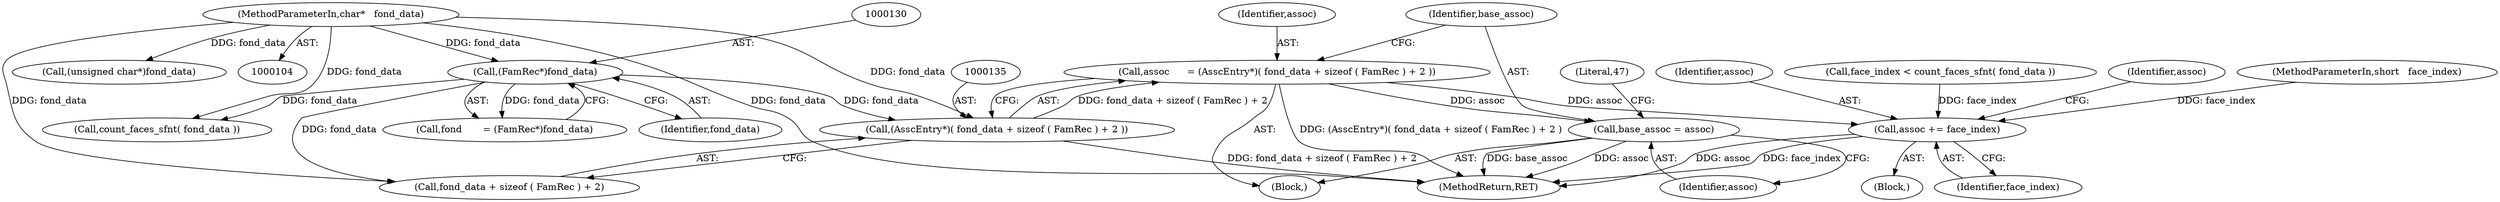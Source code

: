digraph "0_savannah_18a8f0d9943369449bc4de92d411c78fb08d616c@integer" {
"1000132" [label="(Call,assoc      = (AsscEntry*)( fond_data + sizeof ( FamRec ) + 2 ))"];
"1000134" [label="(Call,(AsscEntry*)( fond_data + sizeof ( FamRec ) + 2 ))"];
"1000129" [label="(Call,(FamRec*)fond_data)"];
"1000105" [label="(MethodParameterIn,char*   fond_data)"];
"1000142" [label="(Call,base_assoc = assoc)"];
"1000156" [label="(Call,assoc += face_index)"];
"1000157" [label="(Identifier,assoc)"];
"1000134" [label="(Call,(AsscEntry*)( fond_data + sizeof ( FamRec ) + 2 ))"];
"1000136" [label="(Call,fond_data + sizeof ( FamRec ) + 2)"];
"1000143" [label="(Identifier,base_assoc)"];
"1000151" [label="(Call,face_index < count_faces_sfnt( fond_data ))"];
"1000133" [label="(Identifier,assoc)"];
"1000132" [label="(Call,assoc      = (AsscEntry*)( fond_data + sizeof ( FamRec ) + 2 ))"];
"1000127" [label="(Call,fond       = (FamRec*)fond_data)"];
"1000144" [label="(Identifier,assoc)"];
"1000142" [label="(Call,base_assoc = assoc)"];
"1000131" [label="(Identifier,fond_data)"];
"1000403" [label="(MethodReturn,RET)"];
"1000163" [label="(Identifier,assoc)"];
"1000147" [label="(Literal,47)"];
"1000110" [label="(Block,)"];
"1000156" [label="(Call,assoc += face_index)"];
"1000158" [label="(Identifier,face_index)"];
"1000153" [label="(Call,count_faces_sfnt( fond_data ))"];
"1000129" [label="(Call,(FamRec*)fond_data)"];
"1000155" [label="(Block,)"];
"1000105" [label="(MethodParameterIn,char*   fond_data)"];
"1000109" [label="(MethodParameterIn,short   face_index)"];
"1000206" [label="(Call,(unsigned char*)fond_data)"];
"1000132" -> "1000110"  [label="AST: "];
"1000132" -> "1000134"  [label="CFG: "];
"1000133" -> "1000132"  [label="AST: "];
"1000134" -> "1000132"  [label="AST: "];
"1000143" -> "1000132"  [label="CFG: "];
"1000132" -> "1000403"  [label="DDG: (AsscEntry*)( fond_data + sizeof ( FamRec ) + 2 )"];
"1000134" -> "1000132"  [label="DDG: fond_data + sizeof ( FamRec ) + 2"];
"1000132" -> "1000142"  [label="DDG: assoc"];
"1000132" -> "1000156"  [label="DDG: assoc"];
"1000134" -> "1000136"  [label="CFG: "];
"1000135" -> "1000134"  [label="AST: "];
"1000136" -> "1000134"  [label="AST: "];
"1000134" -> "1000403"  [label="DDG: fond_data + sizeof ( FamRec ) + 2"];
"1000129" -> "1000134"  [label="DDG: fond_data"];
"1000105" -> "1000134"  [label="DDG: fond_data"];
"1000129" -> "1000127"  [label="AST: "];
"1000129" -> "1000131"  [label="CFG: "];
"1000130" -> "1000129"  [label="AST: "];
"1000131" -> "1000129"  [label="AST: "];
"1000127" -> "1000129"  [label="CFG: "];
"1000129" -> "1000127"  [label="DDG: fond_data"];
"1000105" -> "1000129"  [label="DDG: fond_data"];
"1000129" -> "1000136"  [label="DDG: fond_data"];
"1000129" -> "1000153"  [label="DDG: fond_data"];
"1000105" -> "1000104"  [label="AST: "];
"1000105" -> "1000403"  [label="DDG: fond_data"];
"1000105" -> "1000136"  [label="DDG: fond_data"];
"1000105" -> "1000153"  [label="DDG: fond_data"];
"1000105" -> "1000206"  [label="DDG: fond_data"];
"1000142" -> "1000110"  [label="AST: "];
"1000142" -> "1000144"  [label="CFG: "];
"1000143" -> "1000142"  [label="AST: "];
"1000144" -> "1000142"  [label="AST: "];
"1000147" -> "1000142"  [label="CFG: "];
"1000142" -> "1000403"  [label="DDG: assoc"];
"1000142" -> "1000403"  [label="DDG: base_assoc"];
"1000156" -> "1000155"  [label="AST: "];
"1000156" -> "1000158"  [label="CFG: "];
"1000157" -> "1000156"  [label="AST: "];
"1000158" -> "1000156"  [label="AST: "];
"1000163" -> "1000156"  [label="CFG: "];
"1000156" -> "1000403"  [label="DDG: assoc"];
"1000156" -> "1000403"  [label="DDG: face_index"];
"1000151" -> "1000156"  [label="DDG: face_index"];
"1000109" -> "1000156"  [label="DDG: face_index"];
}
